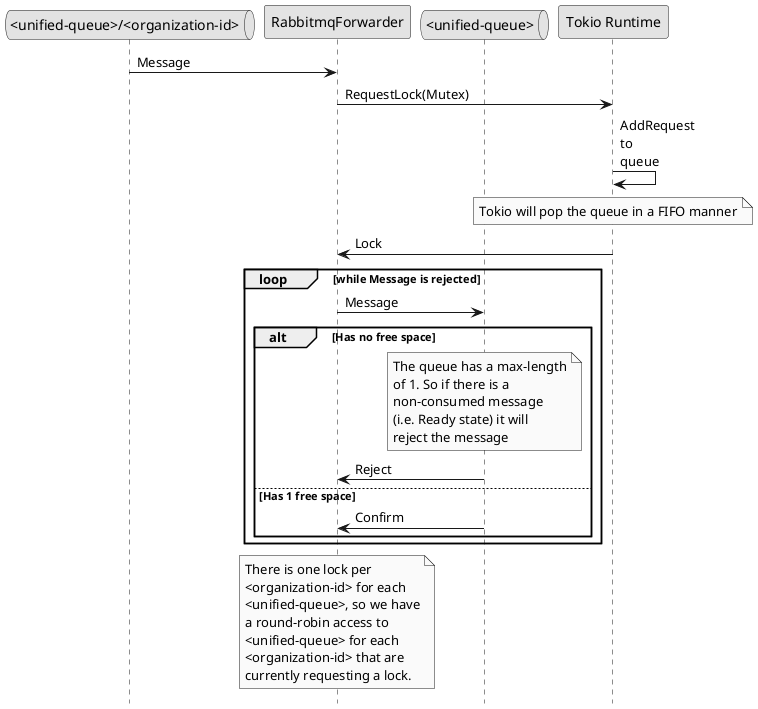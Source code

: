 
@startuml
skinparam shadowing false
skinparam monochrome true
' skinparam ParticipantPadding 20
' skinparam BoxPadding 10
skinparam MaxMessageSize 10
hide footbox

queue "<unified-queue>/<organization-id>" as orgQ
participant "RabbitmqForwarder" as fwd
queue "<unified-queue>" as unifiedQ
participant "Tokio Runtime" as rt

orgQ->fwd: Message
fwd->rt: RequestLock(Mutex)
rt->rt: AddRequest to queue

note over rt
Tokio will pop the queue in a FIFO manner
end note

fwd<-rt: Lock

loop while Message is rejected
    fwd->unifiedQ: Message
    alt Has no free space

    note over unifiedQ
    The queue has a max-length
    of 1. So if there is a 
    non-consumed message
    (i.e. Ready state) it will
    reject the message
    end note

        fwd<-unifiedQ: Reject
        
    else Has 1 free space
        fwd<-unifiedQ: Confirm
    end
end
note over fwd
There is one lock per
<organization-id> for each
<unified-queue>, so we have
a round-robin access to
<unified-queue> for each
<organization-id> that are
currently requesting a lock.
end note


@enduml